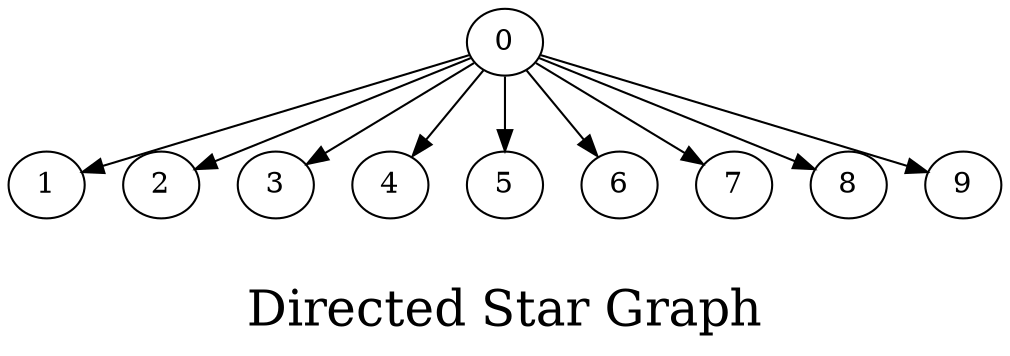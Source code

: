 /*****
Directed Star Graph
*****/

digraph G {
  graph [splines=false overlap=false]
  node  [shape=ellipse, width=0.3, height=0.3]
  0 ;
  1 ;
  2 ;
  3 ;
  4 ;
  5 ;
  6 ;
  7 ;
  8 ;
  9 ;
  0 -> 1;
  0 -> 2;
  0 -> 3;
  0 -> 4;
  0 -> 5;
  0 -> 6;
  0 -> 7;
  0 -> 8;
  0 -> 9;
  label = "\nDirected Star Graph\n";  fontsize=24;
}
